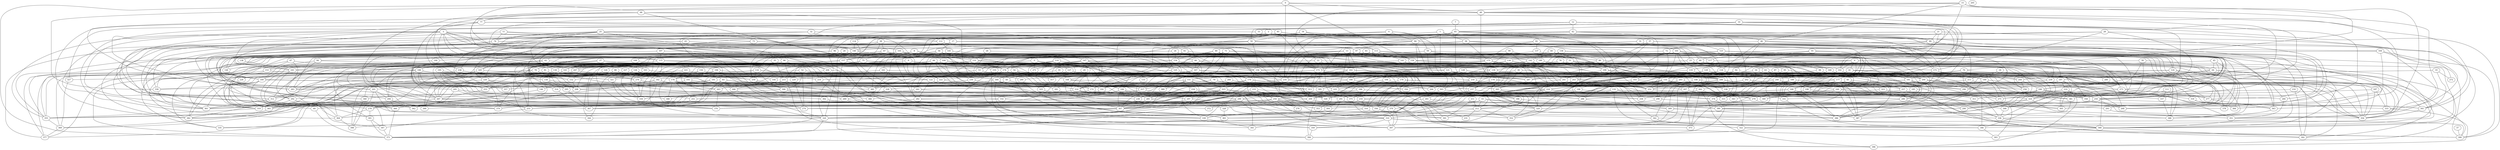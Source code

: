 strict graph "gnp_random_graph(400,0.015)" {
0;
1;
2;
3;
4;
5;
6;
7;
8;
9;
10;
11;
12;
13;
14;
15;
16;
17;
18;
19;
20;
21;
22;
23;
24;
25;
26;
27;
28;
29;
30;
31;
32;
33;
34;
35;
36;
37;
38;
39;
40;
41;
42;
43;
44;
45;
46;
47;
48;
49;
50;
51;
52;
53;
54;
55;
56;
57;
58;
59;
60;
61;
62;
63;
64;
65;
66;
67;
68;
69;
70;
71;
72;
73;
74;
75;
76;
77;
78;
79;
80;
81;
82;
83;
84;
85;
86;
87;
88;
89;
90;
91;
92;
93;
94;
95;
96;
97;
98;
99;
100;
101;
102;
103;
104;
105;
106;
107;
108;
109;
110;
111;
112;
113;
114;
115;
116;
117;
118;
119;
120;
121;
122;
123;
124;
125;
126;
127;
128;
129;
130;
131;
132;
133;
134;
135;
136;
137;
138;
139;
140;
141;
142;
143;
144;
145;
146;
147;
148;
149;
150;
151;
152;
153;
154;
155;
156;
157;
158;
159;
160;
161;
162;
163;
164;
165;
166;
167;
168;
169;
170;
171;
172;
173;
174;
175;
176;
177;
178;
179;
180;
181;
182;
183;
184;
185;
186;
187;
188;
189;
190;
191;
192;
193;
194;
195;
196;
197;
198;
199;
200;
201;
202;
203;
204;
205;
206;
207;
208;
209;
210;
211;
212;
213;
214;
215;
216;
217;
218;
219;
220;
221;
222;
223;
224;
225;
226;
227;
228;
229;
230;
231;
232;
233;
234;
235;
236;
237;
238;
239;
240;
241;
242;
243;
244;
245;
246;
247;
248;
249;
250;
251;
252;
253;
254;
255;
256;
257;
258;
259;
260;
261;
262;
263;
264;
265;
266;
267;
268;
269;
270;
271;
272;
273;
274;
275;
276;
277;
278;
279;
280;
281;
282;
283;
284;
285;
286;
287;
288;
289;
290;
291;
292;
293;
294;
295;
296;
297;
298;
299;
300;
301;
302;
303;
304;
305;
306;
307;
308;
309;
310;
311;
312;
313;
314;
315;
316;
317;
318;
319;
320;
321;
322;
323;
324;
325;
326;
327;
328;
329;
330;
331;
332;
333;
334;
335;
336;
337;
338;
339;
340;
341;
342;
343;
344;
345;
346;
347;
348;
349;
350;
351;
352;
353;
354;
355;
356;
357;
358;
359;
360;
361;
362;
363;
364;
365;
366;
367;
368;
369;
370;
371;
372;
373;
374;
375;
376;
377;
378;
379;
380;
381;
382;
383;
384;
385;
386;
387;
388;
389;
390;
391;
392;
393;
394;
395;
396;
397;
398;
399;
0 -- 259  [is_available=True, prob="0.397883964637"];
0 -- 330  [is_available=True, prob="0.043039843189"];
0 -- 235  [is_available=True, prob="1.0"];
0 -- 48  [is_available=True, prob="0.344071184097"];
0 -- 371  [is_available=True, prob="0.912552892701"];
0 -- 159  [is_available=True, prob="0.744125473136"];
0 -- 351  [is_available=True, prob="0.398176992504"];
1 -- 360  [is_available=True, prob="0.310154127558"];
1 -- 186  [is_available=True, prob="0.484861317965"];
1 -- 75  [is_available=True, prob="0.238925112536"];
1 -- 36  [is_available=True, prob="0.290175900431"];
1 -- 279  [is_available=True, prob="0.451222950931"];
2 -- 96  [is_available=True, prob="1.0"];
2 -- 197  [is_available=True, prob="0.948933341104"];
2 -- 202  [is_available=True, prob="1.0"];
2 -- 46  [is_available=True, prob="0.505613724537"];
2 -- 114  [is_available=True, prob="0.776677193103"];
2 -- 283  [is_available=True, prob="0.424840774599"];
3 -- 163  [is_available=True, prob="0.629622013726"];
3 -- 292  [is_available=True, prob="1.0"];
3 -- 69  [is_available=True, prob="0.824627644003"];
3 -- 73  [is_available=True, prob="0.638093964463"];
3 -- 106  [is_available=True, prob="1.0"];
3 -- 215  [is_available=True, prob="0.0403177279966"];
3 -- 140  [is_available=True, prob="1.0"];
3 -- 238  [is_available=True, prob="0.0393021449276"];
3 -- 17  [is_available=True, prob="1.0"];
3 -- 115  [is_available=True, prob="0.385475556209"];
3 -- 183  [is_available=True, prob="0.470232712454"];
3 -- 188  [is_available=True, prob="0.274815836014"];
4 -- 394  [is_available=True, prob="0.797012480432"];
4 -- 274  [is_available=True, prob="0.278360792082"];
4 -- 116  [is_available=True, prob="0.909600474646"];
4 -- 84  [is_available=True, prob="0.490878319704"];
4 -- 186  [is_available=True, prob="0.107911995755"];
4 -- 59  [is_available=True, prob="0.954615287257"];
5 -- 364  [is_available=True, prob="0.691382769642"];
5 -- 375  [is_available=True, prob="0.740295564879"];
5 -- 268  [is_available=True, prob="0.954412289074"];
5 -- 271  [is_available=True, prob="0.771762568847"];
5 -- 337  [is_available=True, prob="0.985600767577"];
5 -- 183  [is_available=True, prob="1.0"];
5 -- 120  [is_available=True, prob="0.0283258482341"];
6 -- 102  [is_available=True, prob="0.714888407797"];
6 -- 41  [is_available=True, prob="0.94641401606"];
6 -- 151  [is_available=True, prob="1.0"];
6 -- 396  [is_available=True, prob="0.852954612714"];
6 -- 275  [is_available=True, prob="0.786946457955"];
6 -- 373  [is_available=True, prob="1.0"];
6 -- 201  [is_available=True, prob="0.946856841077"];
6 -- 252  [is_available=True, prob="0.234901306857"];
7 -- 65  [is_available=True, prob="1.0"];
8 -- 336  [is_available=True, prob="0.839527508688"];
8 -- 300  [is_available=True, prob="1.0"];
8 -- 109  [is_available=True, prob="0.580263530437"];
8 -- 319  [is_available=True, prob="0.271368976779"];
9 -- 217  [is_available=True, prob="0.984479223065"];
9 -- 222  [is_available=True, prob="0.979327157337"];
9 -- 78  [is_available=True, prob="1.0"];
10 -- 320  [is_available=True, prob="0.745133002101"];
10 -- 33  [is_available=True, prob="0.780904231734"];
10 -- 65  [is_available=True, prob="0.986272727896"];
10 -- 296  [is_available=True, prob="1.0"];
10 -- 304  [is_available=True, prob="0.544554888374"];
10 -- 16  [is_available=True, prob="0.403886003743"];
10 -- 273  [is_available=True, prob="0.856066371856"];
10 -- 249  [is_available=True, prob="1.0"];
11 -- 368  [is_available=True, prob="0.644833882737"];
11 -- 74  [is_available=True, prob="0.0063595451676"];
11 -- 372  [is_available=True, prob="0.740359874676"];
11 -- 319  [is_available=True, prob="0.690257878054"];
12 -- 390  [is_available=True, prob="0.188435308243"];
12 -- 327  [is_available=True, prob="0.353149398719"];
12 -- 364  [is_available=True, prob="1.0"];
12 -- 42  [is_available=True, prob="1.0"];
12 -- 108  [is_available=True, prob="0.604015555115"];
12 -- 177  [is_available=True, prob="0.401598232287"];
12 -- 50  [is_available=True, prob="0.73600058583"];
13 -- 225  [is_available=True, prob="0.28120567401"];
13 -- 162  [is_available=True, prob="0.857065401859"];
13 -- 166  [is_available=True, prob="1.0"];
13 -- 385  [is_available=True, prob="0.718379471949"];
13 -- 235  [is_available=True, prob="0.356598827108"];
13 -- 241  [is_available=True, prob="0.560393162323"];
13 -- 51  [is_available=True, prob="0.623757576545"];
13 -- 53  [is_available=True, prob="1.0"];
13 -- 94  [is_available=True, prob="0.757776718161"];
14 -- 353  [is_available=True, prob="1.0"];
14 -- 290  [is_available=True, prob="1.0"];
14 -- 212  [is_available=True, prob="0.0748796842648"];
14 -- 69  [is_available=True, prob="0.519142254562"];
14 -- 380  [is_available=True, prob="1.0"];
15 -- 336  [is_available=True, prob="0.0648864090256"];
15 -- 70  [is_available=True, prob="0.675397682371"];
15 -- 46  [is_available=True, prob="1.0"];
15 -- 48  [is_available=True, prob="1.0"];
15 -- 49  [is_available=True, prob="0.907718543849"];
15 -- 115  [is_available=True, prob="0.709979713061"];
15 -- 22  [is_available=True, prob="0.627365326525"];
16 -- 256  [is_available=True, prob="0.27138204506"];
16 -- 207  [is_available=True, prob="0.32735404211"];
16 -- 242  [is_available=True, prob="0.196608699998"];
16 -- 149  [is_available=True, prob="0.673621784275"];
16 -- 287  [is_available=True, prob="0.430656957219"];
17 -- 193  [is_available=True, prob="0.282191300233"];
17 -- 66  [is_available=True, prob="0.399644878715"];
17 -- 138  [is_available=True, prob="0.750882539381"];
17 -- 235  [is_available=True, prob="0.159656211994"];
17 -- 49  [is_available=True, prob="0.721300350415"];
17 -- 23  [is_available=True, prob="0.721265624084"];
17 -- 56  [is_available=True, prob="0.322906004005"];
18 -- 213  [is_available=True, prob="0.478012153683"];
19 -- 272  [is_available=True, prob="1.0"];
19 -- 341  [is_available=True, prob="1.0"];
19 -- 191  [is_available=True, prob="0.611634239847"];
20 -- 356  [is_available=True, prob="0.547152380287"];
20 -- 66  [is_available=True, prob="0.812469599556"];
20 -- 148  [is_available=True, prob="1.0"];
20 -- 382  [is_available=True, prob="0.0648500482151"];
21 -- 89  [is_available=True, prob="1.0"];
21 -- 394  [is_available=True, prob="0.0809050436843"];
21 -- 355  [is_available=True, prob="0.831054933267"];
21 -- 62  [is_available=True, prob="0.0219457930233"];
21 -- 305  [is_available=True, prob="0.189742776824"];
22 -- 173  [is_available=True, prob="0.526157308364"];
22 -- 375  [is_available=True, prob="0.418120118297"];
22 -- 282  [is_available=True, prob="1.0"];
22 -- 316  [is_available=True, prob="1.0"];
22 -- 58  [is_available=True, prob="1.0"];
22 -- 63  [is_available=True, prob="0.866436122497"];
23 -- 98  [is_available=True, prob="0.489016114363"];
23 -- 356  [is_available=True, prob="0.0702873711495"];
23 -- 363  [is_available=True, prob="0.150805534753"];
23 -- 374  [is_available=True, prob="1.0"];
23 -- 253  [is_available=True, prob="0.31343713771"];
24 -- 154  [is_available=True, prob="0.390237730828"];
24 -- 283  [is_available=True, prob="0.101595446851"];
24 -- 252  [is_available=True, prob="0.542577446269"];
25 -- 227  [is_available=True, prob="0.00682836480038"];
25 -- 230  [is_available=True, prob="0.310851353234"];
25 -- 236  [is_available=True, prob="0.621729971653"];
25 -- 74  [is_available=True, prob="0.413249935768"];
25 -- 204  [is_available=True, prob="1.0"];
25 -- 208  [is_available=True, prob="0.705102267491"];
25 -- 58  [is_available=True, prob="1.0"];
25 -- 61  [is_available=True, prob="1.0"];
26 -- 289  [is_available=True, prob="0.552803000526"];
26 -- 131  [is_available=True, prob="0.111338475497"];
26 -- 199  [is_available=True, prob="1.0"];
27 -- 208  [is_available=True, prob="0.99647870746"];
27 -- 219  [is_available=True, prob="0.522254885784"];
27 -- 148  [is_available=True, prob="0.864406535444"];
27 -- 387  [is_available=True, prob="0.891878273376"];
28 -- 171  [is_available=True, prob="0.198412150426"];
28 -- 244  [is_available=True, prob="1.0"];
28 -- 301  [is_available=True, prob="0.192915573936"];
28 -- 341  [is_available=True, prob="0.705828124351"];
28 -- 31  [is_available=True, prob="0.469524546048"];
29 -- 300  [is_available=True, prob="0.401729814337"];
29 -- 172  [is_available=True, prob="0.300929178363"];
30 -- 192  [is_available=True, prob="0.0814931295008"];
30 -- 352  [is_available=True, prob="1.0"];
30 -- 287  [is_available=True, prob="0.236953269068"];
30 -- 368  [is_available=True, prob="0.104005430558"];
30 -- 223  [is_available=True, prob="0.168960530161"];
31 -- 80  [is_available=True, prob="0.297950920195"];
31 -- 180  [is_available=True, prob="0.476120896431"];
31 -- 346  [is_available=True, prob="0.344573821422"];
32 -- 112  [is_available=True, prob="0.26966646482"];
32 -- 169  [is_available=True, prob="0.979614404631"];
32 -- 123  [is_available=True, prob="0.895860518651"];
32 -- 307  [is_available=True, prob="0.67621890169"];
33 -- 252  [is_available=True, prob="0.241595260738"];
33 -- 114  [is_available=True, prob="0.0082513575121"];
34 -- 113  [is_available=True, prob="0.99968485918"];
34 -- 50  [is_available=True, prob="0.575609038666"];
34 -- 84  [is_available=True, prob="1.0"];
35 -- 259  [is_available=True, prob="1.0"];
35 -- 121  [is_available=True, prob="0.668044873767"];
35 -- 241  [is_available=True, prob="0.223344178547"];
35 -- 78  [is_available=True, prob="0.850355617881"];
35 -- 215  [is_available=True, prob="1.0"];
36 -- 101  [is_available=True, prob="0.762413610536"];
36 -- 103  [is_available=True, prob="1.0"];
36 -- 175  [is_available=True, prob="1.0"];
36 -- 313  [is_available=True, prob="0.151237802048"];
36 -- 239  [is_available=True, prob="0.319348139923"];
36 -- 222  [is_available=True, prob="0.632554734439"];
36 -- 255  [is_available=True, prob="0.0116807102123"];
37 -- 390  [is_available=True, prob="0.99465650471"];
38 -- 330  [is_available=True, prob="1.0"];
38 -- 140  [is_available=True, prob="0.421483097538"];
38 -- 173  [is_available=True, prob="0.990651140082"];
38 -- 47  [is_available=True, prob="0.207816934935"];
38 -- 250  [is_available=True, prob="1.0"];
38 -- 157  [is_available=True, prob="0.751979196567"];
39 -- 64  [is_available=True, prob="0.698626908382"];
39 -- 346  [is_available=True, prob="1.0"];
39 -- 246  [is_available=True, prob="0.783401082394"];
39 -- 119  [is_available=True, prob="0.626163287167"];
40 -- 248  [is_available=True, prob="0.968993262048"];
40 -- 296  [is_available=True, prob="1.0"];
40 -- 146  [is_available=True, prob="0.224365793721"];
40 -- 364  [is_available=True, prob="1.0"];
40 -- 343  [is_available=True, prob="1.0"];
41 -- 354  [is_available=True, prob="1.0"];
41 -- 103  [is_available=True, prob="0.50940389847"];
41 -- 392  [is_available=True, prob="0.976556306067"];
41 -- 393  [is_available=True, prob="0.0477995509396"];
41 -- 122  [is_available=True, prob="1.0"];
41 -- 287  [is_available=True, prob="0.398532079412"];
42 -- 256  [is_available=True, prob="0.996573960012"];
42 -- 169  [is_available=True, prob="1.0"];
42 -- 235  [is_available=True, prob="0.683803790849"];
42 -- 329  [is_available=True, prob="0.933507644662"];
42 -- 312  [is_available=True, prob="0.748840361965"];
42 -- 89  [is_available=True, prob="0.582814038328"];
43 -- 113  [is_available=True, prob="0.52313137839"];
43 -- 331  [is_available=True, prob="0.4475695134"];
43 -- 377  [is_available=True, prob="1.0"];
43 -- 361  [is_available=True, prob="0.785955417754"];
44 -- 192  [is_available=True, prob="0.352296914751"];
44 -- 355  [is_available=True, prob="0.998984312695"];
44 -- 100  [is_available=True, prob="0.729030486483"];
44 -- 297  [is_available=True, prob="0.252467347348"];
44 -- 365  [is_available=True, prob="0.62891599928"];
44 -- 174  [is_available=True, prob="1.0"];
44 -- 209  [is_available=True, prob="0.110941522864"];
44 -- 155  [is_available=True, prob="0.877567943811"];
44 -- 285  [is_available=True, prob="0.241856037325"];
44 -- 382  [is_available=True, prob="0.362306214489"];
45 -- 64  [is_available=True, prob="1.0"];
45 -- 139  [is_available=True, prob="0.25099804247"];
45 -- 244  [is_available=True, prob="0.974306969386"];
45 -- 293  [is_available=True, prob="0.477812618609"];
46 -- 72  [is_available=True, prob="1.0"];
46 -- 277  [is_available=True, prob="0.909560910487"];
46 -- 118  [is_available=True, prob="0.322047461262"];
46 -- 92  [is_available=True, prob="0.304993825462"];
46 -- 351  [is_available=True, prob="0.791968713679"];
47 -- 355  [is_available=True, prob="1.0"];
47 -- 131  [is_available=True, prob="0.928389751853"];
47 -- 212  [is_available=True, prob="0.439569478557"];
47 -- 148  [is_available=True, prob="0.751095040897"];
47 -- 383  [is_available=True, prob="0.854933469255"];
48 -- 384  [is_available=True, prob="0.226426166104"];
48 -- 290  [is_available=True, prob="0.937484502199"];
48 -- 259  [is_available=True, prob="1.0"];
48 -- 102  [is_available=True, prob="0.602725507676"];
48 -- 77  [is_available=True, prob="0.519187449905"];
48 -- 178  [is_available=True, prob="1.0"];
48 -- 341  [is_available=True, prob="0.571276986273"];
48 -- 90  [is_available=True, prob="0.118208858963"];
48 -- 283  [is_available=True, prob="1.0"];
49 -- 98  [is_available=True, prob="1.0"];
49 -- 197  [is_available=True, prob="0.0777320921125"];
49 -- 235  [is_available=True, prob="0.475533876949"];
49 -- 237  [is_available=True, prob="0.239010239518"];
49 -- 174  [is_available=True, prob="0.632688779902"];
49 -- 368  [is_available=True, prob="0.229279978911"];
50 -- 97  [is_available=True, prob="1.0"];
50 -- 163  [is_available=True, prob="0.32868760297"];
50 -- 156  [is_available=True, prob="0.458084575918"];
50 -- 157  [is_available=True, prob="0.653050490128"];
50 -- 144  [is_available=True, prob="0.857619218764"];
50 -- 124  [is_available=True, prob="1.0"];
50 -- 125  [is_available=True, prob="0.771066349764"];
51 -- 64  [is_available=True, prob="0.568825364667"];
51 -- 385  [is_available=True, prob="0.120327644178"];
51 -- 198  [is_available=True, prob="0.707933308661"];
51 -- 396  [is_available=True, prob="0.115855475482"];
51 -- 237  [is_available=True, prob="0.457799590481"];
51 -- 240  [is_available=True, prob="1.0"];
51 -- 53  [is_available=True, prob="0.70815545788"];
51 -- 120  [is_available=True, prob="1.0"];
52 -- 152  [is_available=True, prob="0.119160138559"];
52 -- 177  [is_available=True, prob="1.0"];
52 -- 274  [is_available=True, prob="1.0"];
52 -- 306  [is_available=True, prob="1.0"];
52 -- 198  [is_available=True, prob="0.516749039462"];
53 -- 168  [is_available=True, prob="0.569856064949"];
53 -- 263  [is_available=True, prob="0.539080032128"];
54 -- 362  [is_available=True, prob="1.0"];
54 -- 172  [is_available=True, prob="0.167531506109"];
54 -- 367  [is_available=True, prob="0.771888499988"];
54 -- 177  [is_available=True, prob="0.836872208207"];
54 -- 281  [is_available=True, prob="0.745496670983"];
54 -- 79  [is_available=True, prob="0.604027911085"];
55 -- 309  [is_available=True, prob="1.0"];
55 -- 124  [is_available=True, prob="0.842595892466"];
55 -- 117  [is_available=True, prob="0.0941768314795"];
55 -- 237  [is_available=True, prob="1.0"];
56 -- 385  [is_available=True, prob="0.224436523712"];
56 -- 163  [is_available=True, prob="1.0"];
56 -- 292  [is_available=True, prob="0.129277254034"];
56 -- 305  [is_available=True, prob="1.0"];
56 -- 317  [is_available=True, prob="0.15240218363"];
56 -- 131  [is_available=True, prob="0.015471858198"];
56 -- 279  [is_available=True, prob="1.0"];
56 -- 335  [is_available=True, prob="1.0"];
56 -- 284  [is_available=True, prob="1.0"];
56 -- 125  [is_available=True, prob="0.434059636126"];
56 -- 158  [is_available=True, prob="0.850733148584"];
57 -- 164  [is_available=True, prob="0.724346227554"];
57 -- 330  [is_available=True, prob="0.594090175974"];
57 -- 241  [is_available=True, prob="1.0"];
57 -- 118  [is_available=True, prob="0.943470843164"];
57 -- 250  [is_available=True, prob="0.0153507907179"];
57 -- 287  [is_available=True, prob="1.0"];
58 -- 266  [is_available=True, prob="0.365011268193"];
58 -- 268  [is_available=True, prob="0.136322265038"];
58 -- 279  [is_available=True, prob="0.552634726896"];
58 -- 314  [is_available=True, prob="0.132347388411"];
59 -- 252  [is_available=True, prob="1.0"];
59 -- 303  [is_available=True, prob="0.118261603529"];
59 -- 270  [is_available=True, prob="0.479599223931"];
59 -- 175  [is_available=True, prob="0.560992500266"];
60 -- 200  [is_available=True, prob="0.725868512982"];
60 -- 208  [is_available=True, prob="0.950975566922"];
60 -- 155  [is_available=True, prob="0.54627505363"];
60 -- 86  [is_available=True, prob="1.0"];
61 -- 263  [is_available=True, prob="0.0414843259278"];
61 -- 170  [is_available=True, prob="0.396263842762"];
61 -- 86  [is_available=True, prob="0.78073573348"];
61 -- 154  [is_available=True, prob="1.0"];
61 -- 155  [is_available=True, prob="1.0"];
62 -- 371  [is_available=True, prob="1.0"];
62 -- 220  [is_available=True, prob="0.447825320869"];
62 -- 326  [is_available=True, prob="0.282057775069"];
62 -- 165  [is_available=True, prob="1.0"];
63 -- 354  [is_available=True, prob="1.0"];
63 -- 376  [is_available=True, prob="0.147661246459"];
63 -- 338  [is_available=True, prob="0.985125086162"];
63 -- 151  [is_available=True, prob="0.370039558693"];
63 -- 280  [is_available=True, prob="0.137178416114"];
64 -- 368  [is_available=True, prob="1.0"];
64 -- 178  [is_available=True, prob="1.0"];
64 -- 248  [is_available=True, prob="0.961012729536"];
64 -- 187  [is_available=True, prob="0.64869136601"];
65 -- 235  [is_available=True, prob="0.39317770415"];
65 -- 165  [is_available=True, prob="0.443994964132"];
65 -- 199  [is_available=True, prob="0.73578407414"];
65 -- 265  [is_available=True, prob="1.0"];
65 -- 269  [is_available=True, prob="0.454402500757"];
65 -- 333  [is_available=True, prob="0.428912952829"];
65 -- 84  [is_available=True, prob="0.901350878986"];
65 -- 218  [is_available=True, prob="1.0"];
66 -- 100  [is_available=True, prob="0.781055128867"];
66 -- 167  [is_available=True, prob="1.0"];
66 -- 201  [is_available=True, prob="0.731352657764"];
66 -- 309  [is_available=True, prob="0.871066880816"];
66 -- 156  [is_available=True, prob="1.0"];
67 -- 153  [is_available=True, prob="1.0"];
67 -- 130  [is_available=True, prob="1.0"];
67 -- 379  [is_available=True, prob="1.0"];
67 -- 361  [is_available=True, prob="0.0371407998107"];
68 -- 228  [is_available=True, prob="1.0"];
68 -- 230  [is_available=True, prob="1.0"];
68 -- 236  [is_available=True, prob="1.0"];
68 -- 77  [is_available=True, prob="1.0"];
68 -- 367  [is_available=True, prob="0.827327236783"];
68 -- 177  [is_available=True, prob="0.177253667842"];
69 -- 371  [is_available=True, prob="0.674347089998"];
70 -- 388  [is_available=True, prob="0.891112515001"];
70 -- 240  [is_available=True, prob="1.0"];
70 -- 177  [is_available=True, prob="0.983030586922"];
70 -- 243  [is_available=True, prob="0.962790821785"];
70 -- 346  [is_available=True, prob="0.912944340073"];
70 -- 378  [is_available=True, prob="0.201543934274"];
71 -- 389  [is_available=True, prob="1.0"];
71 -- 167  [is_available=True, prob="1.0"];
71 -- 308  [is_available=True, prob="0.325865058206"];
71 -- 214  [is_available=True, prob="1.0"];
71 -- 122  [is_available=True, prob="1.0"];
71 -- 159  [is_available=True, prob="1.0"];
72 -- 363  [is_available=True, prob="1.0"];
72 -- 131  [is_available=True, prob="1.0"];
72 -- 243  [is_available=True, prob="0.532215626503"];
72 -- 103  [is_available=True, prob="0.836941399172"];
73 -- 233  [is_available=True, prob="1.0"];
73 -- 140  [is_available=True, prob="1.0"];
73 -- 245  [is_available=True, prob="0.549778613516"];
74 -- 357  [is_available=True, prob="0.780678565343"];
74 -- 105  [is_available=True, prob="1.0"];
74 -- 278  [is_available=True, prob="0.781496017503"];
74 -- 375  [is_available=True, prob="0.0741559302539"];
74 -- 379  [is_available=True, prob="0.945624811324"];
75 -- 198  [is_available=True, prob="0.798441723213"];
75 -- 169  [is_available=True, prob="0.944152254554"];
75 -- 334  [is_available=True, prob="0.641825621307"];
75 -- 243  [is_available=True, prob="0.485415512412"];
75 -- 312  [is_available=True, prob="0.484753820217"];
75 -- 127  [is_available=True, prob="1.0"];
76 -- 209  [is_available=True, prob="0.857225629975"];
76 -- 338  [is_available=True, prob="0.3618501546"];
76 -- 171  [is_available=True, prob="1.0"];
76 -- 78  [is_available=True, prob="1.0"];
77 -- 264  [is_available=True, prob="0.853546566974"];
77 -- 201  [is_available=True, prob="0.0629542211888"];
77 -- 85  [is_available=True, prob="0.457001415917"];
77 -- 314  [is_available=True, prob="0.124960321439"];
77 -- 382  [is_available=True, prob="0.0271154590743"];
78 -- 294  [is_available=True, prob="0.575184210612"];
78 -- 208  [is_available=True, prob="0.704332762079"];
78 -- 83  [is_available=True, prob="0.0202277959296"];
78 -- 377  [is_available=True, prob="0.140242884105"];
79 -- 184  [is_available=True, prob="0.940137125216"];
79 -- 368  [is_available=True, prob="1.0"];
79 -- 369  [is_available=True, prob="0.996893825579"];
80 -- 235  [is_available=True, prob="0.0684371059346"];
80 -- 213  [is_available=True, prob="0.753646666217"];
80 -- 217  [is_available=True, prob="0.581391049654"];
80 -- 154  [is_available=True, prob="1.0"];
80 -- 125  [is_available=True, prob="1.0"];
81 -- 355  [is_available=True, prob="0.0655271668854"];
81 -- 300  [is_available=True, prob="0.065217403944"];
82 -- 152  [is_available=True, prob="0.523900591726"];
82 -- 137  [is_available=True, prob="0.0898526789516"];
82 -- 160  [is_available=True, prob="0.68622773381"];
82 -- 171  [is_available=True, prob="0.795018257404"];
82 -- 175  [is_available=True, prob="1.0"];
83 -- 266  [is_available=True, prob="0.31540278395"];
83 -- 172  [is_available=True, prob="0.0518904672274"];
83 -- 367  [is_available=True, prob="1.0"];
83 -- 342  [is_available=True, prob="0.974566454401"];
83 -- 330  [is_available=True, prob="0.00714208754648"];
84 -- 97  [is_available=True, prob="0.687269328276"];
84 -- 232  [is_available=True, prob="0.97639155349"];
84 -- 361  [is_available=True, prob="0.752252682023"];
84 -- 171  [is_available=True, prob="0.531645704579"];
84 -- 303  [is_available=True, prob="0.263637272291"];
84 -- 391  [is_available=True, prob="0.207262001622"];
84 -- 324  [is_available=True, prob="0.51183777063"];
84 -- 222  [is_available=True, prob="0.385841289737"];
85 -- 258  [is_available=True, prob="0.886849967164"];
85 -- 100  [is_available=True, prob="1.0"];
85 -- 104  [is_available=True, prob="1.0"];
85 -- 173  [is_available=True, prob="0.235350329777"];
85 -- 168  [is_available=True, prob="1.0"];
85 -- 213  [is_available=True, prob="0.308477084668"];
85 -- 152  [is_available=True, prob="1.0"];
85 -- 89  [is_available=True, prob="0.382260923213"];
86 -- 307  [is_available=True, prob="1.0"];
86 -- 102  [is_available=True, prob="0.849494035186"];
86 -- 277  [is_available=True, prob="0.641962324457"];
87 -- 192  [is_available=True, prob="1.0"];
87 -- 241  [is_available=True, prob="0.181865548801"];
87 -- 181  [is_available=True, prob="0.256517903792"];
87 -- 273  [is_available=True, prob="0.543979366747"];
88 -- 176  [is_available=True, prob="0.602570186733"];
88 -- 385  [is_available=True, prob="0.0480419469654"];
88 -- 364  [is_available=True, prob="0.89307449623"];
88 -- 300  [is_available=True, prob="0.452660019704"];
88 -- 399  [is_available=True, prob="1.0"];
88 -- 144  [is_available=True, prob="0.852141201873"];
88 -- 319  [is_available=True, prob="1.0"];
89 -- 102  [is_available=True, prob="0.78418233002"];
89 -- 140  [is_available=True, prob="0.87322708262"];
89 -- 250  [is_available=True, prob="0.0967294622238"];
89 -- 284  [is_available=True, prob="0.636158139534"];
90 -- 227  [is_available=True, prob="0.868475083165"];
90 -- 229  [is_available=True, prob="0.707330638475"];
90 -- 296  [is_available=True, prob="0.574904174263"];
90 -- 204  [is_available=True, prob="1.0"];
90 -- 143  [is_available=True, prob="0.825412212757"];
90 -- 376  [is_available=True, prob="1.0"];
90 -- 95  [is_available=True, prob="1.0"];
91 -- 168  [is_available=True, prob="0.326516875572"];
91 -- 146  [is_available=True, prob="0.979618187223"];
91 -- 178  [is_available=True, prob="0.369629279141"];
91 -- 317  [is_available=True, prob="0.149852415596"];
92 -- 216  [is_available=True, prob="1.0"];
92 -- 203  [is_available=True, prob="0.324299407052"];
92 -- 358  [is_available=True, prob="0.400585488014"];
93 -- 200  [is_available=True, prob="0.658240061219"];
93 -- 377  [is_available=True, prob="0.0638342342839"];
93 -- 141  [is_available=True, prob="0.53088483893"];
93 -- 326  [is_available=True, prob="0.423180065675"];
94 -- 169  [is_available=True, prob="0.970993396217"];
94 -- 162  [is_available=True, prob="1.0"];
94 -- 347  [is_available=True, prob="1.0"];
95 -- 354  [is_available=True, prob="0.300831010737"];
95 -- 291  [is_available=True, prob="0.865307384185"];
95 -- 189  [is_available=True, prob="0.180896327514"];
96 -- 169  [is_available=True, prob="1.0"];
96 -- 154  [is_available=True, prob="0.146759358846"];
97 -- 397  [is_available=True, prob="0.70035009304"];
97 -- 142  [is_available=True, prob="0.707882964691"];
97 -- 143  [is_available=True, prob="0.758671848245"];
97 -- 317  [is_available=True, prob="0.0413113056124"];
97 -- 220  [is_available=True, prob="0.91728574042"];
97 -- 189  [is_available=True, prob="0.791209631799"];
98 -- 200  [is_available=True, prob="0.144270585681"];
98 -- 172  [is_available=True, prob="0.624303666249"];
98 -- 349  [is_available=True, prob="0.608362027306"];
99 -- 352  [is_available=True, prob="0.324499903229"];
99 -- 212  [is_available=True, prob="0.0675687348908"];
99 -- 282  [is_available=True, prob="0.47331934869"];
99 -- 180  [is_available=True, prob="0.723669422011"];
100 -- 353  [is_available=True, prob="1.0"];
100 -- 382  [is_available=True, prob="0.520706618589"];
100 -- 307  [is_available=True, prob="0.0303482446059"];
100 -- 380  [is_available=True, prob="1.0"];
100 -- 254  [is_available=True, prob="0.389526423293"];
101 -- 353  [is_available=True, prob="0.49234822353"];
101 -- 290  [is_available=True, prob="1.0"];
101 -- 298  [is_available=True, prob="1.0"];
101 -- 173  [is_available=True, prob="0.999304490079"];
101 -- 206  [is_available=True, prob="0.428088382037"];
101 -- 117  [is_available=True, prob="0.458852358661"];
101 -- 119  [is_available=True, prob="0.606123662054"];
101 -- 344  [is_available=True, prob="1.0"];
101 -- 378  [is_available=True, prob="0.187365669732"];
101 -- 159  [is_available=True, prob="0.166653092676"];
102 -- 388  [is_available=True, prob="0.068093883997"];
102 -- 397  [is_available=True, prob="0.767026259999"];
102 -- 207  [is_available=True, prob="0.715700497346"];
102 -- 244  [is_available=True, prob="0.341981075525"];
102 -- 313  [is_available=True, prob="0.382601641785"];
102 -- 218  [is_available=True, prob="0.978061687737"];
103 -- 288  [is_available=True, prob="0.918878415171"];
103 -- 385  [is_available=True, prob="1.0"];
103 -- 315  [is_available=True, prob="0.396141357466"];
104 -- 299  [is_available=True, prob="0.0115549562824"];
104 -- 139  [is_available=True, prob="0.0125964926939"];
104 -- 206  [is_available=True, prob="0.673017926035"];
104 -- 376  [is_available=True, prob="0.934345078626"];
104 -- 313  [is_available=True, prob="0.316741270108"];
104 -- 152  [is_available=True, prob="0.466789503833"];
104 -- 153  [is_available=True, prob="0.241007426094"];
104 -- 283  [is_available=True, prob="1.0"];
104 -- 223  [is_available=True, prob="0.895273157467"];
105 -- 134  [is_available=True, prob="1.0"];
105 -- 174  [is_available=True, prob="1.0"];
105 -- 214  [is_available=True, prob="0.474553623783"];
105 -- 377  [is_available=True, prob="0.536932151265"];
105 -- 138  [is_available=True, prob="0.717815765054"];
106 -- 320  [is_available=True, prob="0.94323575321"];
106 -- 108  [is_available=True, prob="0.210097653713"];
106 -- 269  [is_available=True, prob="0.524267677204"];
106 -- 270  [is_available=True, prob="0.694131640482"];
107 -- 115  [is_available=True, prob="1.0"];
107 -- 294  [is_available=True, prob="0.333373421047"];
107 -- 222  [is_available=True, prob="0.977498411087"];
108 -- 192  [is_available=True, prob="1.0"];
108 -- 388  [is_available=True, prob="1.0"];
109 -- 130  [is_available=True, prob="1.0"];
109 -- 163  [is_available=True, prob="0.372969147937"];
109 -- 252  [is_available=True, prob="0.894866821346"];
110 -- 192  [is_available=True, prob="0.788289588672"];
110 -- 288  [is_available=True, prob="1.0"];
110 -- 356  [is_available=True, prob="0.37115935266"];
110 -- 267  [is_available=True, prob="1.0"];
110 -- 215  [is_available=True, prob="0.0881849029533"];
110 -- 127  [is_available=True, prob="1.0"];
111 -- 337  [is_available=True, prob="1.0"];
111 -- 381  [is_available=True, prob="1.0"];
112 -- 145  [is_available=True, prob="0.798834803738"];
112 -- 389  [is_available=True, prob="0.867362115438"];
112 -- 321  [is_available=True, prob="1.0"];
113 -- 331  [is_available=True, prob="0.149191345012"];
113 -- 135  [is_available=True, prob="0.0417588837404"];
113 -- 174  [is_available=True, prob="1.0"];
113 -- 275  [is_available=True, prob="1.0"];
113 -- 334  [is_available=True, prob="0.73671137278"];
113 -- 190  [is_available=True, prob="1.0"];
113 -- 159  [is_available=True, prob="1.0"];
114 -- 320  [is_available=True, prob="0.760683200162"];
114 -- 140  [is_available=True, prob="1.0"];
115 -- 295  [is_available=True, prob="0.161096474513"];
115 -- 270  [is_available=True, prob="1.0"];
115 -- 334  [is_available=True, prob="1.0"];
115 -- 342  [is_available=True, prob="1.0"];
115 -- 122  [is_available=True, prob="1.0"];
115 -- 156  [is_available=True, prob="0.483183344342"];
116 -- 322  [is_available=True, prob="1.0"];
116 -- 259  [is_available=True, prob="0.266808680246"];
116 -- 169  [is_available=True, prob="0.295925807794"];
116 -- 267  [is_available=True, prob="0.806385691062"];
116 -- 397  [is_available=True, prob="0.0625430931368"];
116 -- 336  [is_available=True, prob="0.133879633471"];
116 -- 306  [is_available=True, prob="0.583191528571"];
116 -- 283  [is_available=True, prob="0.765141986824"];
117 -- 368  [is_available=True, prob="0.408721620135"];
117 -- 143  [is_available=True, prob="0.222949269604"];
118 -- 243  [is_available=True, prob="1.0"];
118 -- 212  [is_available=True, prob="0.235222698447"];
118 -- 149  [is_available=True, prob="0.513741724755"];
118 -- 250  [is_available=True, prob="0.506504054756"];
119 -- 191  [is_available=True, prob="1.0"];
119 -- 135  [is_available=True, prob="0.174311973363"];
119 -- 390  [is_available=True, prob="0.926543294254"];
120 -- 367  [is_available=True, prob="0.0651776422562"];
121 -- 385  [is_available=True, prob="0.319312730772"];
121 -- 189  [is_available=True, prob="1.0"];
121 -- 287  [is_available=True, prob="0.810763783678"];
122 -- 217  [is_available=True, prob="1.0"];
122 -- 282  [is_available=True, prob="0.0901396048553"];
123 -- 229  [is_available=True, prob="0.0916037288865"];
123 -- 134  [is_available=True, prob="0.832636521536"];
123 -- 362  [is_available=True, prob="0.802639229222"];
123 -- 363  [is_available=True, prob="1.0"];
123 -- 246  [is_available=True, prob="0.672828974152"];
123 -- 390  [is_available=True, prob="0.41848019373"];
124 -- 388  [is_available=True, prob="0.465007942226"];
124 -- 135  [is_available=True, prob="0.245765661003"];
124 -- 176  [is_available=True, prob="1.0"];
124 -- 305  [is_available=True, prob="0.733031731746"];
124 -- 378  [is_available=True, prob="1.0"];
124 -- 254  [is_available=True, prob="0.956473742289"];
125 -- 288  [is_available=True, prob="0.462475102086"];
125 -- 321  [is_available=True, prob="0.224267424619"];
125 -- 133  [is_available=True, prob="0.853326811441"];
125 -- 278  [is_available=True, prob="0.30830882717"];
125 -- 217  [is_available=True, prob="0.898223789553"];
125 -- 287  [is_available=True, prob="0.0299235305911"];
126 -- 225  [is_available=True, prob="0.571290915405"];
126 -- 329  [is_available=True, prob="0.0740542228097"];
126 -- 399  [is_available=True, prob="1.0"];
126 -- 344  [is_available=True, prob="0.590054890578"];
126 -- 182  [is_available=True, prob="0.901957445779"];
126 -- 312  [is_available=True, prob="0.475877258103"];
126 -- 219  [is_available=True, prob="0.0802028995823"];
127 -- 229  [is_available=True, prob="0.530226693098"];
127 -- 267  [is_available=True, prob="0.500820279426"];
127 -- 243  [is_available=True, prob="1.0"];
127 -- 149  [is_available=True, prob="0.73302832377"];
128 -- 286  [is_available=True, prob="0.711729851217"];
128 -- 235  [is_available=True, prob="0.100545373539"];
128 -- 253  [is_available=True, prob="0.750397541672"];
128 -- 206  [is_available=True, prob="0.0740694452036"];
129 -- 200  [is_available=True, prob="0.0951702882521"];
129 -- 345  [is_available=True, prob="0.18815822681"];
129 -- 386  [is_available=True, prob="1.0"];
129 -- 166  [is_available=True, prob="1.0"];
130 -- 369  [is_available=True, prob="0.586774161912"];
130 -- 218  [is_available=True, prob="0.833878113207"];
131 -- 344  [is_available=True, prob="0.551024970939"];
131 -- 354  [is_available=True, prob="0.626427983457"];
131 -- 301  [is_available=True, prob="1.0"];
131 -- 174  [is_available=True, prob="0.707888841266"];
131 -- 208  [is_available=True, prob="0.322971238929"];
131 -- 264  [is_available=True, prob="0.301487174184"];
131 -- 247  [is_available=True, prob="1.0"];
131 -- 397  [is_available=True, prob="0.837449186614"];
131 -- 316  [is_available=True, prob="1.0"];
131 -- 222  [is_available=True, prob="0.874079747767"];
132 -- 298  [is_available=True, prob="1.0"];
132 -- 299  [is_available=True, prob="0.128507930746"];
132 -- 364  [is_available=True, prob="0.859476944504"];
132 -- 346  [is_available=True, prob="0.405483019599"];
132 -- 286  [is_available=True, prob="0.71530404304"];
133 -- 254  [is_available=True, prob="0.161856074025"];
134 -- 160  [is_available=True, prob="1.0"];
134 -- 239  [is_available=True, prob="1.0"];
134 -- 176  [is_available=True, prob="0.093931521627"];
134 -- 285  [is_available=True, prob="1.0"];
135 -- 224  [is_available=True, prob="1.0"];
135 -- 354  [is_available=True, prob="0.779941721153"];
135 -- 196  [is_available=True, prob="0.936156854956"];
135 -- 252  [is_available=True, prob="0.717693171297"];
135 -- 333  [is_available=True, prob="0.212762011462"];
135 -- 207  [is_available=True, prob="0.792010986501"];
135 -- 371  [is_available=True, prob="0.364006173377"];
135 -- 349  [is_available=True, prob="0.219936484127"];
135 -- 350  [is_available=True, prob="0.589369944455"];
136 -- 321  [is_available=True, prob="0.895452192757"];
136 -- 358  [is_available=True, prob="0.632009456368"];
136 -- 364  [is_available=True, prob="0.897459123539"];
136 -- 173  [is_available=True, prob="0.284918187033"];
136 -- 142  [is_available=True, prob="0.352305162768"];
136 -- 305  [is_available=True, prob="1.0"];
136 -- 381  [is_available=True, prob="0.693616118638"];
137 -- 315  [is_available=True, prob="1.0"];
137 -- 267  [is_available=True, prob="1.0"];
137 -- 180  [is_available=True, prob="1.0"];
138 -- 183  [is_available=True, prob="0.734500459009"];
139 -- 389  [is_available=True, prob="1.0"];
139 -- 198  [is_available=True, prob="0.733808730297"];
139 -- 334  [is_available=True, prob="0.134997000884"];
139 -- 277  [is_available=True, prob="0.561362703108"];
139 -- 151  [is_available=True, prob="1.0"];
139 -- 380  [is_available=True, prob="0.389490238268"];
140 -- 142  [is_available=True, prob="0.682614827733"];
140 -- 259  [is_available=True, prob="1.0"];
140 -- 340  [is_available=True, prob="0.382737775655"];
140 -- 181  [is_available=True, prob="1.0"];
140 -- 251  [is_available=True, prob="0.013399821397"];
141 -- 386  [is_available=True, prob="0.651718153424"];
141 -- 315  [is_available=True, prob="0.562969763588"];
141 -- 188  [is_available=True, prob="0.766713058839"];
141 -- 382  [is_available=True, prob="1.0"];
142 -- 288  [is_available=True, prob="0.581305112632"];
142 -- 239  [is_available=True, prob="0.967887258212"];
142 -- 156  [is_available=True, prob="0.861378769955"];
143 -- 158  [is_available=True, prob="1.0"];
143 -- 382  [is_available=True, prob="0.789421326334"];
143 -- 149  [is_available=True, prob="0.690849869498"];
145 -- 161  [is_available=True, prob="0.874807867353"];
145 -- 147  [is_available=True, prob="0.0931052151204"];
146 -- 335  [is_available=True, prob="0.802052175273"];
147 -- 384  [is_available=True, prob="1.0"];
147 -- 170  [is_available=True, prob="0.242161965091"];
147 -- 174  [is_available=True, prob="0.427887919243"];
147 -- 271  [is_available=True, prob="0.315464864863"];
147 -- 214  [is_available=True, prob="0.050834823298"];
147 -- 183  [is_available=True, prob="0.78418795256"];
148 -- 226  [is_available=True, prob="0.900527398875"];
149 -- 392  [is_available=True, prob="0.711680600837"];
149 -- 329  [is_available=True, prob="0.515969487001"];
149 -- 275  [is_available=True, prob="0.64940612758"];
149 -- 185  [is_available=True, prob="1.0"];
149 -- 381  [is_available=True, prob="1.0"];
150 -- 176  [is_available=True, prob="0.682097653228"];
150 -- 179  [is_available=True, prob="0.623332240705"];
150 -- 255  [is_available=True, prob="1.0"];
151 -- 320  [is_available=True, prob="0.592656984014"];
151 -- 258  [is_available=True, prob="0.512387036559"];
151 -- 389  [is_available=True, prob="0.783241827723"];
151 -- 238  [is_available=True, prob="0.0400100800667"];
151 -- 253  [is_available=True, prob="0.922637080525"];
151 -- 254  [is_available=True, prob="0.920799074505"];
152 -- 208  [is_available=True, prob="0.619007723858"];
153 -- 371  [is_available=True, prob="0.197975343559"];
153 -- 365  [is_available=True, prob="0.845025569734"];
153 -- 166  [is_available=True, prob="0.984134596857"];
154 -- 192  [is_available=True, prob="1.0"];
154 -- 167  [is_available=True, prob="0.405087043787"];
154 -- 267  [is_available=True, prob="0.698088788814"];
154 -- 172  [is_available=True, prob="0.329084409675"];
154 -- 252  [is_available=True, prob="0.169025681403"];
155 -- 200  [is_available=True, prob="0.162275822887"];
155 -- 394  [is_available=True, prob="0.106999023266"];
155 -- 397  [is_available=True, prob="1.0"];
155 -- 242  [is_available=True, prob="0.435126964092"];
156 -- 375  [is_available=True, prob="0.509558291848"];
156 -- 170  [is_available=True, prob="0.683706421231"];
156 -- 203  [is_available=True, prob="0.35813439883"];
156 -- 215  [is_available=True, prob="0.579629510465"];
156 -- 287  [is_available=True, prob="1.0"];
157 -- 266  [is_available=True, prob="0.326240282663"];
157 -- 396  [is_available=True, prob="0.0945044856607"];
157 -- 247  [is_available=True, prob="0.650375245601"];
157 -- 287  [is_available=True, prob="0.450878710914"];
158 -- 313  [is_available=True, prob="0.25537710127"];
158 -- 314  [is_available=True, prob="0.0544259790355"];
158 -- 295  [is_available=True, prob="0.171722894588"];
159 -- 224  [is_available=True, prob="1.0"];
159 -- 308  [is_available=True, prob="0.171051076308"];
159 -- 188  [is_available=True, prob="0.929537547185"];
160 -- 225  [is_available=True, prob="1.0"];
160 -- 386  [is_available=True, prob="1.0"];
160 -- 197  [is_available=True, prob="1.0"];
160 -- 252  [is_available=True, prob="0.894065650533"];
161 -- 242  [is_available=True, prob="1.0"];
161 -- 255  [is_available=True, prob="1.0"];
161 -- 241  [is_available=True, prob="0.889875964906"];
162 -- 197  [is_available=True, prob="0.647442863237"];
162 -- 166  [is_available=True, prob="0.783226196377"];
162 -- 234  [is_available=True, prob="0.757149694641"];
162 -- 267  [is_available=True, prob="0.390241828499"];
162 -- 338  [is_available=True, prob="0.661462155214"];
163 -- 257  [is_available=True, prob="0.162961271839"];
163 -- 321  [is_available=True, prob="0.766624156631"];
163 -- 366  [is_available=True, prob="0.774055252095"];
164 -- 272  [is_available=True, prob="0.956377194652"];
164 -- 268  [is_available=True, prob="0.337531886807"];
164 -- 390  [is_available=True, prob="0.382761394912"];
164 -- 175  [is_available=True, prob="0.769674064612"];
165 -- 267  [is_available=True, prob="0.432694457121"];
165 -- 219  [is_available=True, prob="0.600832071782"];
166 -- 225  [is_available=True, prob="0.064148937141"];
166 -- 297  [is_available=True, prob="0.0579909432154"];
166 -- 368  [is_available=True, prob="0.833998791206"];
167 -- 214  [is_available=True, prob="0.600252927846"];
167 -- 359  [is_available=True, prob="0.302695597762"];
167 -- 386  [is_available=True, prob="0.785767212878"];
167 -- 176  [is_available=True, prob="0.115110113785"];
167 -- 338  [is_available=True, prob="1.0"];
167 -- 244  [is_available=True, prob="0.0553463256739"];
167 -- 181  [is_available=True, prob="0.657476974203"];
167 -- 182  [is_available=True, prob="1.0"];
167 -- 219  [is_available=True, prob="0.647480040095"];
168 -- 326  [is_available=True, prob="1.0"];
168 -- 393  [is_available=True, prob="1.0"];
168 -- 299  [is_available=True, prob="0.0226825720715"];
168 -- 281  [is_available=True, prob="1.0"];
169 -- 361  [is_available=True, prob="0.626178225027"];
169 -- 365  [is_available=True, prob="0.578121508126"];
169 -- 207  [is_available=True, prob="1.0"];
169 -- 214  [is_available=True, prob="0.0522655796177"];
169 -- 347  [is_available=True, prob="0.513294139654"];
169 -- 319  [is_available=True, prob="0.402357150457"];
170 -- 224  [is_available=True, prob="1.0"];
170 -- 228  [is_available=True, prob="1.0"];
170 -- 339  [is_available=True, prob="0.509859096599"];
170 -- 310  [is_available=True, prob="0.882377408325"];
170 -- 252  [is_available=True, prob="0.722347059333"];
171 -- 258  [is_available=True, prob="0.331355508678"];
171 -- 181  [is_available=True, prob="0.846508428311"];
171 -- 213  [is_available=True, prob="0.965490002789"];
172 -- 365  [is_available=True, prob="0.148943991967"];
172 -- 209  [is_available=True, prob="0.441358223549"];
172 -- 186  [is_available=True, prob="0.915276702905"];
173 -- 289  [is_available=True, prob="1.0"];
173 -- 326  [is_available=True, prob="0.807754442378"];
173 -- 327  [is_available=True, prob="0.252779957717"];
173 -- 395  [is_available=True, prob="0.328507832801"];
173 -- 313  [is_available=True, prob="0.100603118853"];
173 -- 351  [is_available=True, prob="0.512359201445"];
174 -- 325  [is_available=True, prob="0.741779433164"];
174 -- 230  [is_available=True, prob="0.948646378257"];
174 -- 239  [is_available=True, prob="1.0"];
174 -- 345  [is_available=True, prob="0.33825011742"];
174 -- 222  [is_available=True, prob="1.0"];
175 -- 226  [is_available=True, prob="0.121825534042"];
175 -- 355  [is_available=True, prob="1.0"];
175 -- 199  [is_available=True, prob="0.0874867234582"];
175 -- 395  [is_available=True, prob="1.0"];
175 -- 243  [is_available=True, prob="0.841608250384"];
175 -- 286  [is_available=True, prob="0.909527551985"];
176 -- 262  [is_available=True, prob="0.250756925571"];
176 -- 348  [is_available=True, prob="1.0"];
176 -- 263  [is_available=True, prob="1.0"];
176 -- 370  [is_available=True, prob="0.517113458605"];
176 -- 251  [is_available=True, prob="0.213899544254"];
177 -- 385  [is_available=True, prob="1.0"];
177 -- 331  [is_available=True, prob="0.940765029194"];
177 -- 238  [is_available=True, prob="1.0"];
177 -- 248  [is_available=True, prob="0.78975366102"];
177 -- 185  [is_available=True, prob="0.6267532167"];
178 -- 192  [is_available=True, prob="1.0"];
178 -- 387  [is_available=True, prob="1.0"];
178 -- 237  [is_available=True, prob="0.269361360971"];
179 -- 256  [is_available=True, prob="1.0"];
179 -- 307  [is_available=True, prob="0.968983724911"];
180 -- 199  [is_available=True, prob="0.49075220953"];
181 -- 224  [is_available=True, prob="0.448935019322"];
181 -- 386  [is_available=True, prob="0.321441875588"];
181 -- 336  [is_available=True, prob="0.332144486505"];
181 -- 372  [is_available=True, prob="0.0139806489818"];
181 -- 250  [is_available=True, prob="0.516341825882"];
181 -- 286  [is_available=True, prob="0.929364741988"];
182 -- 385  [is_available=True, prob="0.661504064813"];
182 -- 360  [is_available=True, prob="0.258594178574"];
182 -- 361  [is_available=True, prob="0.347291244073"];
182 -- 395  [is_available=True, prob="1.0"];
182 -- 379  [is_available=True, prob="1.0"];
182 -- 350  [is_available=True, prob="0.242140391838"];
183 -- 193  [is_available=True, prob="0.398506756503"];
183 -- 292  [is_available=True, prob="0.245816722898"];
183 -- 335  [is_available=True, prob="0.208037328235"];
183 -- 278  [is_available=True, prob="0.0443749070079"];
184 -- 216  [is_available=True, prob="1.0"];
184 -- 379  [is_available=True, prob="0.0465896353204"];
184 -- 358  [is_available=True, prob="1.0"];
185 -- 392  [is_available=True, prob="0.0835301795781"];
185 -- 209  [is_available=True, prob="0.336924357736"];
186 -- 359  [is_available=True, prob="0.822361515787"];
186 -- 305  [is_available=True, prob="1.0"];
187 -- 354  [is_available=True, prob="1.0"];
187 -- 331  [is_available=True, prob="0.39254331694"];
187 -- 333  [is_available=True, prob="0.231770596634"];
188 -- 226  [is_available=True, prob="0.725440248701"];
188 -- 294  [is_available=True, prob="0.667711019668"];
188 -- 330  [is_available=True, prob="0.394949830346"];
188 -- 203  [is_available=True, prob="1.0"];
188 -- 269  [is_available=True, prob="0.325678307317"];
188 -- 214  [is_available=True, prob="0.461869475499"];
188 -- 354  [is_available=True, prob="0.0537446400555"];
188 -- 253  [is_available=True, prob="1.0"];
189 -- 387  [is_available=True, prob="0.651187758993"];
189 -- 356  [is_available=True, prob="0.0570169339317"];
189 -- 198  [is_available=True, prob="0.199393767545"];
189 -- 374  [is_available=True, prob="0.0894618553957"];
190 -- 379  [is_available=True, prob="0.898041633324"];
191 -- 208  [is_available=True, prob="1.0"];
191 -- 357  [is_available=True, prob="0.858736556068"];
192 -- 332  [is_available=True, prob="0.327185328379"];
192 -- 345  [is_available=True, prob="0.0457238987653"];
192 -- 251  [is_available=True, prob="0.0696040978065"];
193 -- 266  [is_available=True, prob="0.430468240098"];
193 -- 319  [is_available=True, prob="1.0"];
193 -- 273  [is_available=True, prob="1.0"];
194 -- 216  [is_available=True, prob="0.579217433332"];
194 -- 256  [is_available=True, prob="0.371326369768"];
194 -- 242  [is_available=True, prob="1.0"];
194 -- 326  [is_available=True, prob="0.16570617506"];
195 -- 259  [is_available=True, prob="0.509177013445"];
195 -- 379  [is_available=True, prob="0.756260072078"];
195 -- 235  [is_available=True, prob="0.440026861853"];
195 -- 348  [is_available=True, prob="0.633084910987"];
195 -- 357  [is_available=True, prob="0.0878287278159"];
196 -- 307  [is_available=True, prob="0.229398879852"];
196 -- 284  [is_available=True, prob="0.290892424824"];
196 -- 261  [is_available=True, prob="1.0"];
197 -- 324  [is_available=True, prob="1.0"];
197 -- 392  [is_available=True, prob="0.0159472576944"];
197 -- 201  [is_available=True, prob="0.50015483198"];
197 -- 210  [is_available=True, prob="1.0"];
197 -- 350  [is_available=True, prob="0.702110892707"];
198 -- 305  [is_available=True, prob="0.80818570622"];
198 -- 374  [is_available=True, prob="0.64542230225"];
199 -- 329  [is_available=True, prob="0.117547521834"];
199 -- 268  [is_available=True, prob="0.288172007435"];
199 -- 206  [is_available=True, prob="0.199374684273"];
199 -- 241  [is_available=True, prob="0.231416191407"];
200 -- 388  [is_available=True, prob="0.945612103272"];
200 -- 275  [is_available=True, prob="0.6173163898"];
200 -- 217  [is_available=True, prob="1.0"];
201 -- 320  [is_available=True, prob="0.674948854085"];
201 -- 294  [is_available=True, prob="0.566868906714"];
201 -- 398  [is_available=True, prob="0.869453314599"];
202 -- 264  [is_available=True, prob="0.491638734541"];
202 -- 380  [is_available=True, prob="1.0"];
203 -- 288  [is_available=True, prob="0.661803180228"];
203 -- 336  [is_available=True, prob="0.598155251642"];
203 -- 298  [is_available=True, prob="0.229556331768"];
203 -- 249  [is_available=True, prob="1.0"];
204 -- 220  [is_available=True, prob="0.455371373462"];
204 -- 231  [is_available=True, prob="1.0"];
206 -- 354  [is_available=True, prob="0.167084729405"];
206 -- 356  [is_available=True, prob="1.0"];
206 -- 207  [is_available=True, prob="0.458161904115"];
206 -- 338  [is_available=True, prob="1.0"];
206 -- 311  [is_available=True, prob="0.900281468927"];
206 -- 217  [is_available=True, prob="0.973126537031"];
207 -- 322  [is_available=True, prob="0.834099709372"];
207 -- 373  [is_available=True, prob="1.0"];
207 -- 312  [is_available=True, prob="0.122559188548"];
208 -- 216  [is_available=True, prob="0.689457839406"];
208 -- 319  [is_available=True, prob="0.106712858788"];
209 -- 212  [is_available=True, prob="0.971345131535"];
209 -- 372  [is_available=True, prob="0.799759915815"];
210 -- 288  [is_available=True, prob="1.0"];
210 -- 282  [is_available=True, prob="1.0"];
210 -- 396  [is_available=True, prob="1.0"];
210 -- 358  [is_available=True, prob="0.822306904806"];
211 -- 212  [is_available=True, prob="0.168209564159"];
211 -- 391  [is_available=True, prob="0.0805233877593"];
212 -- 352  [is_available=True, prob="1.0"];
212 -- 310  [is_available=True, prob="1.0"];
212 -- 231  [is_available=True, prob="0.656838984896"];
213 -- 375  [is_available=True, prob="0.615441678434"];
213 -- 318  [is_available=True, prob="0.934495602781"];
214 -- 352  [is_available=True, prob="0.00758229633244"];
214 -- 353  [is_available=True, prob="0.984725193752"];
214 -- 238  [is_available=True, prob="0.680672724502"];
214 -- 374  [is_available=True, prob="0.367787540278"];
214 -- 348  [is_available=True, prob="0.54580845193"];
215 -- 225  [is_available=True, prob="0.0453018079584"];
215 -- 357  [is_available=True, prob="0.787625644517"];
215 -- 329  [is_available=True, prob="0.932977249866"];
215 -- 394  [is_available=True, prob="0.201436829451"];
215 -- 369  [is_available=True, prob="0.580319048361"];
215 -- 255  [is_available=True, prob="0.326886398481"];
216 -- 316  [is_available=True, prob="0.32473539088"];
216 -- 307  [is_available=True, prob="1.0"];
216 -- 329  [is_available=True, prob="1.0"];
217 -- 349  [is_available=True, prob="1.0"];
217 -- 251  [is_available=True, prob="0.317402277516"];
218 -- 387  [is_available=True, prob="0.0521657402393"];
218 -- 264  [is_available=True, prob="0.0576235296749"];
218 -- 303  [is_available=True, prob="0.954200116412"];
219 -- 383  [is_available=True, prob="0.478616118119"];
220 -- 295  [is_available=True, prob="0.102418027724"];
220 -- 302  [is_available=True, prob="0.212691199355"];
220 -- 312  [is_available=True, prob="0.889759927427"];
220 -- 379  [is_available=True, prob="0.0500260935659"];
221 -- 320  [is_available=True, prob="0.313586559014"];
221 -- 259  [is_available=True, prob="1.0"];
221 -- 340  [is_available=True, prob="0.283647735784"];
222 -- 265  [is_available=True, prob="1.0"];
222 -- 283  [is_available=True, prob="0.345180726928"];
223 -- 258  [is_available=True, prob="0.374597435663"];
223 -- 356  [is_available=True, prob="0.1192532692"];
223 -- 297  [is_available=True, prob="0.789358189996"];
223 -- 267  [is_available=True, prob="0.417501092053"];
223 -- 274  [is_available=True, prob="0.615921976772"];
223 -- 286  [is_available=True, prob="0.984966337026"];
224 -- 297  [is_available=True, prob="0.757776285953"];
224 -- 331  [is_available=True, prob="0.927763341259"];
224 -- 334  [is_available=True, prob="0.625469814444"];
224 -- 277  [is_available=True, prob="1.0"];
224 -- 279  [is_available=True, prob="0.926935140535"];
224 -- 254  [is_available=True, prob="1.0"];
225 -- 292  [is_available=True, prob="0.556041481463"];
225 -- 268  [is_available=True, prob="0.529113773107"];
226 -- 365  [is_available=True, prob="0.469226075213"];
227 -- 300  [is_available=True, prob="1.0"];
227 -- 398  [is_available=True, prob="1.0"];
228 -- 336  [is_available=True, prob="0.871566486891"];
228 -- 361  [is_available=True, prob="1.0"];
228 -- 269  [is_available=True, prob="0.234466665224"];
229 -- 274  [is_available=True, prob="0.363898300425"];
230 -- 237  [is_available=True, prob="0.084059872668"];
230 -- 263  [is_available=True, prob="0.878609559181"];
232 -- 392  [is_available=True, prob="0.627587501553"];
232 -- 315  [is_available=True, prob="1.0"];
233 -- 368  [is_available=True, prob="1.0"];
233 -- 274  [is_available=True, prob="0.464845668269"];
233 -- 315  [is_available=True, prob="0.932059277914"];
233 -- 276  [is_available=True, prob="1.0"];
234 -- 307  [is_available=True, prob="1.0"];
234 -- 285  [is_available=True, prob="0.29418257405"];
234 -- 381  [is_available=True, prob="0.639295359196"];
235 -- 326  [is_available=True, prob="0.0801077367301"];
235 -- 384  [is_available=True, prob="0.149366942746"];
235 -- 285  [is_available=True, prob="1.0"];
236 -- 291  [is_available=True, prob="0.877667546933"];
236 -- 382  [is_available=True, prob="0.829902248573"];
236 -- 270  [is_available=True, prob="0.877721675086"];
237 -- 258  [is_available=True, prob="0.544537282726"];
237 -- 383  [is_available=True, prob="1.0"];
238 -- 307  [is_available=True, prob="0.512290890585"];
239 -- 324  [is_available=True, prob="0.737151342386"];
239 -- 334  [is_available=True, prob="0.805059943149"];
239 -- 341  [is_available=True, prob="1.0"];
240 -- 320  [is_available=True, prob="1.0"];
240 -- 354  [is_available=True, prob="1.0"];
240 -- 323  [is_available=True, prob="1.0"];
240 -- 262  [is_available=True, prob="1.0"];
240 -- 379  [is_available=True, prob="1.0"];
241 -- 257  [is_available=True, prob="0.729778793292"];
241 -- 291  [is_available=True, prob="0.878647617926"];
242 -- 267  [is_available=True, prob="0.295679545"];
242 -- 316  [is_available=True, prob="0.143357930103"];
243 -- 258  [is_available=True, prob="0.802937897953"];
243 -- 265  [is_available=True, prob="1.0"];
243 -- 365  [is_available=True, prob="0.674465795967"];
243 -- 370  [is_available=True, prob="0.368223631125"];
244 -- 256  [is_available=True, prob="0.797752489738"];
244 -- 246  [is_available=True, prob="0.941973647453"];
245 -- 355  [is_available=True, prob="0.242748938285"];
245 -- 324  [is_available=True, prob="0.462137009636"];
245 -- 255  [is_available=True, prob="0.762450524721"];
246 -- 290  [is_available=True, prob="1.0"];
246 -- 358  [is_available=True, prob="0.631781043326"];
246 -- 398  [is_available=True, prob="0.333304932962"];
246 -- 337  [is_available=True, prob="0.298817750098"];
246 -- 311  [is_available=True, prob="1.0"];
246 -- 376  [is_available=True, prob="1.0"];
246 -- 383  [is_available=True, prob="1.0"];
247 -- 278  [is_available=True, prob="1.0"];
247 -- 270  [is_available=True, prob="0.215624396471"];
248 -- 386  [is_available=True, prob="0.93736645702"];
248 -- 275  [is_available=True, prob="0.767047387677"];
248 -- 340  [is_available=True, prob="0.654234447607"];
248 -- 285  [is_available=True, prob="0.809301035843"];
249 -- 320  [is_available=True, prob="0.877709222221"];
249 -- 290  [is_available=True, prob="0.754526256381"];
249 -- 387  [is_available=True, prob="0.0527073651639"];
249 -- 326  [is_available=True, prob="1.0"];
249 -- 250  [is_available=True, prob="1.0"];
249 -- 349  [is_available=True, prob="0.28183694578"];
249 -- 319  [is_available=True, prob="0.539601113378"];
250 -- 278  [is_available=True, prob="0.260556546415"];
250 -- 268  [is_available=True, prob="0.704274642393"];
250 -- 333  [is_available=True, prob="1.0"];
250 -- 316  [is_available=True, prob="0.609972680648"];
251 -- 379  [is_available=True, prob="0.33059040101"];
252 -- 324  [is_available=True, prob="0.536755969742"];
252 -- 299  [is_available=True, prob="1.0"];
253 -- 267  [is_available=True, prob="0.30828638733"];
254 -- 322  [is_available=True, prob="0.880082746182"];
254 -- 328  [is_available=True, prob="1.0"];
254 -- 362  [is_available=True, prob="0.195822676092"];
254 -- 397  [is_available=True, prob="0.488842317201"];
254 -- 276  [is_available=True, prob="0.380691310497"];
254 -- 356  [is_available=True, prob="1.0"];
254 -- 255  [is_available=True, prob="1.0"];
255 -- 347  [is_available=True, prob="0.495763720616"];
257 -- 341  [is_available=True, prob="0.889678008119"];
257 -- 375  [is_available=True, prob="0.246840469017"];
259 -- 356  [is_available=True, prob="0.510959852245"];
259 -- 307  [is_available=True, prob="1.0"];
259 -- 306  [is_available=True, prob="1.0"];
260 -- 296  [is_available=True, prob="1.0"];
260 -- 295  [is_available=True, prob="0.354266991"];
261 -- 360  [is_available=True, prob="0.838707447228"];
261 -- 293  [is_available=True, prob="0.700185480215"];
262 -- 298  [is_available=True, prob="0.790368091178"];
262 -- 373  [is_available=True, prob="1.0"];
262 -- 315  [is_available=True, prob="0.345569304367"];
262 -- 380  [is_available=True, prob="1.0"];
263 -- 376  [is_available=True, prob="1.0"];
265 -- 329  [is_available=True, prob="0.561710526261"];
265 -- 310  [is_available=True, prob="0.235616363965"];
265 -- 343  [is_available=True, prob="0.671005206402"];
266 -- 320  [is_available=True, prob="1.0"];
267 -- 274  [is_available=True, prob="0.838404452621"];
267 -- 365  [is_available=True, prob="0.204782796121"];
269 -- 290  [is_available=True, prob="0.561589285236"];
269 -- 359  [is_available=True, prob="1.0"];
269 -- 367  [is_available=True, prob="0.415257995717"];
270 -- 334  [is_available=True, prob="0.979326996666"];
270 -- 306  [is_available=True, prob="1.0"];
271 -- 317  [is_available=True, prob="0.495235068336"];
273 -- 324  [is_available=True, prob="0.249879345997"];
273 -- 277  [is_available=True, prob="0.259416225218"];
277 -- 363  [is_available=True, prob="0.210953668834"];
278 -- 364  [is_available=True, prob="0.301201101685"];
278 -- 301  [is_available=True, prob="0.170691799095"];
279 -- 388  [is_available=True, prob="0.909482372072"];
279 -- 370  [is_available=True, prob="0.279011209545"];
281 -- 307  [is_available=True, prob="0.854498963065"];
282 -- 355  [is_available=True, prob="0.831386575842"];
282 -- 309  [is_available=True, prob="1.0"];
283 -- 399  [is_available=True, prob="0.757239098253"];
284 -- 351  [is_available=True, prob="0.102758869248"];
285 -- 386  [is_available=True, prob="0.241496396044"];
285 -- 377  [is_available=True, prob="0.660406891931"];
286 -- 390  [is_available=True, prob="1.0"];
286 -- 339  [is_available=True, prob="0.212991987618"];
288 -- 391  [is_available=True, prob="0.749402852706"];
288 -- 309  [is_available=True, prob="0.397016265824"];
289 -- 339  [is_available=True, prob="0.297240042765"];
291 -- 390  [is_available=True, prob="0.926194737687"];
291 -- 304  [is_available=True, prob="0.532799788221"];
291 -- 345  [is_available=True, prob="1.0"];
292 -- 360  [is_available=True, prob="0.980782563525"];
292 -- 339  [is_available=True, prob="0.237442298369"];
292 -- 319  [is_available=True, prob="0.944800475014"];
293 -- 351  [is_available=True, prob="0.386641614963"];
294 -- 360  [is_available=True, prob="0.0593055382323"];
294 -- 362  [is_available=True, prob="1.0"];
295 -- 367  [is_available=True, prob="0.14627184329"];
297 -- 391  [is_available=True, prob="0.343057126201"];
297 -- 376  [is_available=True, prob="0.127207434731"];
298 -- 363  [is_available=True, prob="0.804894362473"];
298 -- 304  [is_available=True, prob="0.557050694865"];
299 -- 352  [is_available=True, prob="0.495601257563"];
299 -- 339  [is_available=True, prob="1.0"];
299 -- 365  [is_available=True, prob="1.0"];
299 -- 307  [is_available=True, prob="1.0"];
299 -- 308  [is_available=True, prob="0.104426193608"];
300 -- 374  [is_available=True, prob="0.659324258015"];
300 -- 339  [is_available=True, prob="0.479029386898"];
300 -- 310  [is_available=True, prob="0.870951480901"];
300 -- 350  [is_available=True, prob="1.0"];
300 -- 319  [is_available=True, prob="0.537649738812"];
301 -- 371  [is_available=True, prob="0.835270562495"];
301 -- 347  [is_available=True, prob="0.0500540233283"];
302 -- 370  [is_available=True, prob="1.0"];
303 -- 366  [is_available=True, prob="0.668932610727"];
303 -- 318  [is_available=True, prob="0.974859885251"];
304 -- 344  [is_available=True, prob="0.430157465856"];
306 -- 361  [is_available=True, prob="0.320472930828"];
306 -- 332  [is_available=True, prob="0.568735573099"];
306 -- 307  [is_available=True, prob="0.964865164623"];
307 -- 320  [is_available=True, prob="0.905391367594"];
308 -- 336  [is_available=True, prob="0.570887593128"];
309 -- 397  [is_available=True, prob="0.983894573378"];
309 -- 386  [is_available=True, prob="0.603170473115"];
310 -- 322  [is_available=True, prob="1.0"];
310 -- 359  [is_available=True, prob="0.0710267741132"];
310 -- 397  [is_available=True, prob="0.322307949391"];
310 -- 335  [is_available=True, prob="0.905377276783"];
310 -- 373  [is_available=True, prob="0.193996112987"];
312 -- 361  [is_available=True, prob="0.71302623486"];
314 -- 367  [is_available=True, prob="0.702335965038"];
316 -- 342  [is_available=True, prob="0.000473881518141"];
316 -- 339  [is_available=True, prob="0.107352615702"];
317 -- 325  [is_available=True, prob="0.962972400739"];
318 -- 384  [is_available=True, prob="0.0481122613681"];
318 -- 341  [is_available=True, prob="1.0"];
319 -- 355  [is_available=True, prob="0.433195318839"];
320 -- 371  [is_available=True, prob="0.171194821896"];
321 -- 334  [is_available=True, prob="0.0887188441851"];
321 -- 376  [is_available=True, prob="0.454453738537"];
322 -- 390  [is_available=True, prob="1.0"];
323 -- 354  [is_available=True, prob="0.632541804581"];
323 -- 374  [is_available=True, prob="0.517364852025"];
324 -- 380  [is_available=True, prob="0.287578448081"];
324 -- 342  [is_available=True, prob="1.0"];
324 -- 351  [is_available=True, prob="0.0850792824106"];
325 -- 328  [is_available=True, prob="0.852620218136"];
326 -- 353  [is_available=True, prob="1.0"];
327 -- 369  [is_available=True, prob="0.891987749149"];
328 -- 383  [is_available=True, prob="0.829733156186"];
329 -- 352  [is_available=True, prob="0.374118863048"];
330 -- 361  [is_available=True, prob="0.987989467864"];
331 -- 346  [is_available=True, prob="1.0"];
332 -- 380  [is_available=True, prob="0.114402021967"];
332 -- 399  [is_available=True, prob="1.0"];
333 -- 396  [is_available=True, prob="0.720183195105"];
336 -- 368  [is_available=True, prob="0.00961724523055"];
337 -- 388  [is_available=True, prob="1.0"];
339 -- 345  [is_available=True, prob="0.494871616039"];
340 -- 398  [is_available=True, prob="0.00450679990243"];
341 -- 354  [is_available=True, prob="0.161470947684"];
342 -- 346  [is_available=True, prob="0.768772773242"];
346 -- 393  [is_available=True, prob="0.23295579901"];
347 -- 371  [is_available=True, prob="0.345798237379"];
355 -- 369  [is_available=True, prob="0.487914635693"];
356 -- 391  [is_available=True, prob="1.0"];
358 -- 378  [is_available=True, prob="0.706048684441"];
359 -- 394  [is_available=True, prob="0.160546351076"];
360 -- 371  [is_available=True, prob="1.0"];
363 -- 388  [is_available=True, prob="0.576634098931"];
364 -- 398  [is_available=True, prob="0.599939750399"];
365 -- 382  [is_available=True, prob="0.194178471789"];
368 -- 392  [is_available=True, prob="0.766191679662"];
368 -- 393  [is_available=True, prob="0.24199605821"];
369 -- 377  [is_available=True, prob="0.738038617452"];
370 -- 397  [is_available=True, prob="0.423862873619"];
371 -- 396  [is_available=True, prob="1.0"];
374 -- 394  [is_available=True, prob="0.0383005706044"];
375 -- 397  [is_available=True, prob="0.352022355511"];
380 -- 387  [is_available=True, prob="0.635422637392"];
381 -- 387  [is_available=True, prob="0.494819700721"];
}

